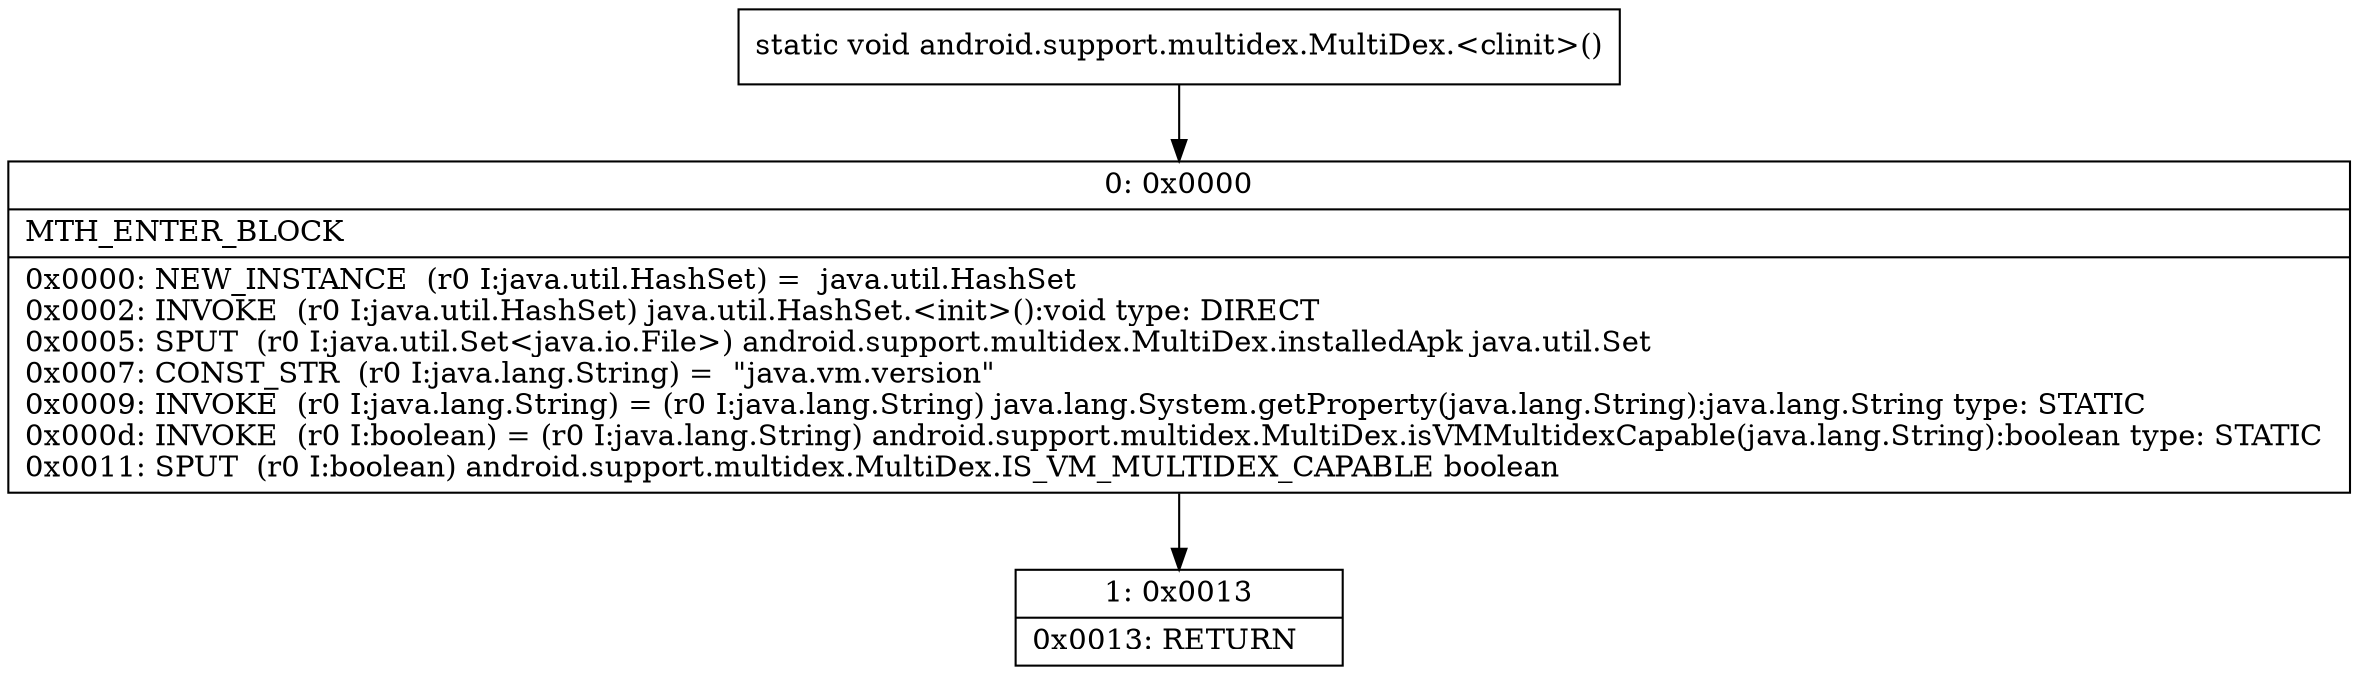 digraph "CFG forandroid.support.multidex.MultiDex.\<clinit\>()V" {
Node_0 [shape=record,label="{0\:\ 0x0000|MTH_ENTER_BLOCK\l|0x0000: NEW_INSTANCE  (r0 I:java.util.HashSet) =  java.util.HashSet \l0x0002: INVOKE  (r0 I:java.util.HashSet) java.util.HashSet.\<init\>():void type: DIRECT \l0x0005: SPUT  (r0 I:java.util.Set\<java.io.File\>) android.support.multidex.MultiDex.installedApk java.util.Set \l0x0007: CONST_STR  (r0 I:java.lang.String) =  \"java.vm.version\" \l0x0009: INVOKE  (r0 I:java.lang.String) = (r0 I:java.lang.String) java.lang.System.getProperty(java.lang.String):java.lang.String type: STATIC \l0x000d: INVOKE  (r0 I:boolean) = (r0 I:java.lang.String) android.support.multidex.MultiDex.isVMMultidexCapable(java.lang.String):boolean type: STATIC \l0x0011: SPUT  (r0 I:boolean) android.support.multidex.MultiDex.IS_VM_MULTIDEX_CAPABLE boolean \l}"];
Node_1 [shape=record,label="{1\:\ 0x0013|0x0013: RETURN   \l}"];
MethodNode[shape=record,label="{static void android.support.multidex.MultiDex.\<clinit\>() }"];
MethodNode -> Node_0;
Node_0 -> Node_1;
}

